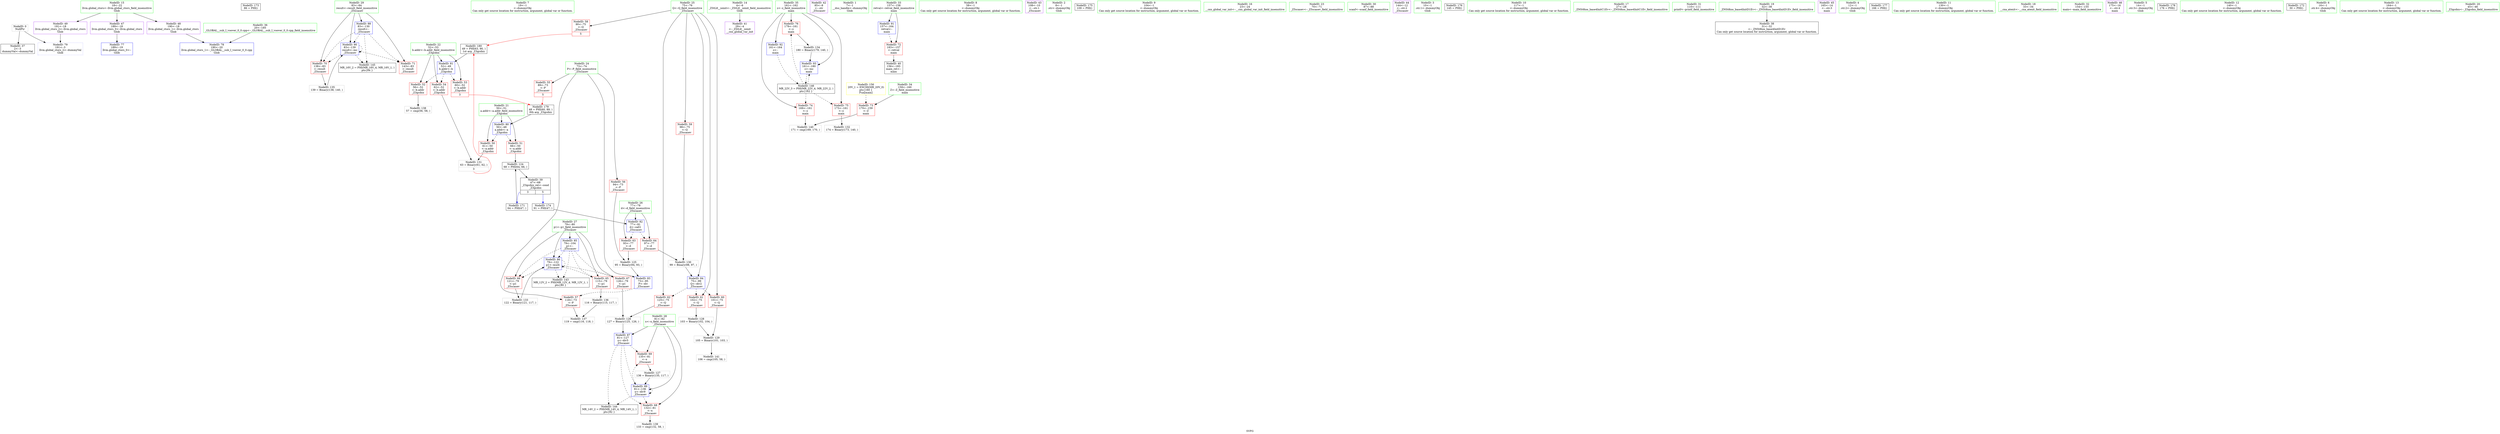 digraph "SVFG" {
	label="SVFG";

	Node0x5640dbd5b5c0 [shape=record,color=grey,label="{NodeID: 0\nNullPtr}"];
	Node0x5640dbd5b5c0 -> Node0x5640dbd703f0[style=solid];
	Node0x5640dbd5b5c0 -> Node0x5640dbd73780[style=solid];
	Node0x5640dbd87630 [shape=record,color=black,label="{NodeID: 173\n86 = PHI()\n}"];
	Node0x5640dbd740a0 [shape=record,color=blue,label="{NodeID: 90\n83\<--139\nresult\<--inc\n_Z5scasev\n}"];
	Node0x5640dbd740a0 -> Node0x5640dbd72fd0[style=dashed];
	Node0x5640dbd740a0 -> Node0x5640dbd730a0[style=dashed];
	Node0x5640dbd740a0 -> Node0x5640dbd740a0[style=dashed];
	Node0x5640dbd740a0 -> Node0x5640dbd7e440[style=dashed];
	Node0x5640dbd6e600 [shape=record,color=green,label="{NodeID: 7\n19\<--1\n\<--dummyObj\nCan only get source location for instruction, argument, global var or function.}"];
	Node0x5640dbd88490 [shape=record,color=black,label="{NodeID: 180\n49 = PHI(63, 90, )\n1st arg _Z3gcdxx }"];
	Node0x5640dbd88490 -> Node0x5640dbd73950[style=solid];
	Node0x5640dbd6ef00 [shape=record,color=green,label="{NodeID: 14\n4\<--6\n_ZStL8__ioinit\<--_ZStL8__ioinit_field_insensitive\nGlob }"];
	Node0x5640dbd6ef00 -> Node0x5640dbd70790[style=solid];
	Node0x5640dbd6f600 [shape=record,color=green,label="{NodeID: 21\n50\<--51\na.addr\<--a.addr_field_insensitive\n_Z3gcdxx\n}"];
	Node0x5640dbd6f600 -> Node0x5640dbd71f90[style=solid];
	Node0x5640dbd6f600 -> Node0x5640dbd72060[style=solid];
	Node0x5640dbd6f600 -> Node0x5640dbd73880[style=solid];
	Node0x5640dbd6fbe0 [shape=record,color=green,label="{NodeID: 28\n81\<--82\nx\<--x_field_insensitive\n_Z5scasev\n}"];
	Node0x5640dbd6fbe0 -> Node0x5640dbd72e30[style=solid];
	Node0x5640dbd6fbe0 -> Node0x5640dbd72f00[style=solid];
	Node0x5640dbd6fbe0 -> Node0x5640dbd73e30[style=solid];
	Node0x5640dbd6fbe0 -> Node0x5640dbd73fd0[style=solid];
	Node0x5640dbd70220 [shape=record,color=green,label="{NodeID: 35\n161\<--162\nz\<--z_field_insensitive\nmain\n}"];
	Node0x5640dbd70220 -> Node0x5640dbd73310[style=solid];
	Node0x5640dbd70220 -> Node0x5640dbd733e0[style=solid];
	Node0x5640dbd70220 -> Node0x5640dbd734b0[style=solid];
	Node0x5640dbd70220 -> Node0x5640dbd74240[style=solid];
	Node0x5640dbd70220 -> Node0x5640dbd74310[style=solid];
	Node0x5640dbd76c60 [shape=record,color=grey,label="{NodeID: 125\n95 = Binary(94, 93, )\n}"];
	Node0x5640dbd76c60 -> Node0x5640dbd73af0[style=solid];
	Node0x5640dbd70860 [shape=record,color=purple,label="{NodeID: 42\n85\<--8\n\<--.str\n_Z5scasev\n}"];
	Node0x5640dbd776e0 [shape=record,color=grey,label="{NodeID: 132\n174 = Binary(173, 140, )\n}"];
	Node0x5640dbd71e90 [shape=record,color=purple,label="{NodeID: 49\n191\<--18\nllvm.global_ctors_2\<--llvm.global_ctors\nGlob }"];
	Node0x5640dbd71e90 -> Node0x5640dbd73780[style=solid];
	Node0x5640dbd78970 [shape=record,color=grey,label="{NodeID: 139\n133 = cmp(132, 58, )\n}"];
	Node0x5640dbd72470 [shape=record,color=red,label="{NodeID: 56\n94\<--73\n\<--P\n_Z5scasev\n}"];
	Node0x5640dbd72470 -> Node0x5640dbd76c60[style=solid];
	Node0x5640dbd7e940 [shape=record,color=black,label="{NodeID: 146\nMR_22V_3 = PHI(MR_22V_4, MR_22V_2, )\npts\{162 \}\n}"];
	Node0x5640dbd7e940 -> Node0x5640dbd73310[style=dashed];
	Node0x5640dbd7e940 -> Node0x5640dbd733e0[style=dashed];
	Node0x5640dbd7e940 -> Node0x5640dbd734b0[style=dashed];
	Node0x5640dbd7e940 -> Node0x5640dbd74310[style=dashed];
	Node0x5640dbd72a20 [shape=record,color=red,label="{NodeID: 63\n93\<--77\n\<--d\n_Z5scasev\n}"];
	Node0x5640dbd72a20 -> Node0x5640dbd76c60[style=solid];
	Node0x5640dbd72fd0 [shape=record,color=red,label="{NodeID: 70\n138\<--83\n\<--result\n_Z5scasev\n}"];
	Node0x5640dbd72fd0 -> Node0x5640dbd718c0[style=solid];
	Node0x5640dbd73580 [shape=record,color=blue,label="{NodeID: 77\n189\<--19\nllvm.global_ctors_0\<--\nGlob }"];
	Node0x5640dbd73bc0 [shape=record,color=blue,label="{NodeID: 84\n75\<--99\nQ\<--div2\n_Z5scasev\n}"];
	Node0x5640dbd73bc0 -> Node0x5640dbd727b0[style=dashed];
	Node0x5640dbd73bc0 -> Node0x5640dbd72880[style=dashed];
	Node0x5640dbd73bc0 -> Node0x5640dbd72950[style=dashed];
	Node0x5640dbd6df00 [shape=record,color=green,label="{NodeID: 1\n7\<--1\n__dso_handle\<--dummyObj\nGlob }"];
	Node0x5640dbd87d20 [shape=record,color=black,label="{NodeID: 174\n91 = PHI(47, )\n}"];
	Node0x5640dbd87d20 -> Node0x5640dbd73a20[style=solid];
	Node0x5640dbd74170 [shape=record,color=blue,label="{NodeID: 91\n157\<--164\nretval\<--\nmain\n}"];
	Node0x5640dbd74170 -> Node0x5640dbd73170[style=dashed];
	Node0x5640dbd6e690 [shape=record,color=green,label="{NodeID: 8\n58\<--1\n\<--dummyObj\nCan only get source location for instruction, argument, global var or function.}"];
	Node0x5640dbd6f000 [shape=record,color=green,label="{NodeID: 15\n18\<--22\nllvm.global_ctors\<--llvm.global_ctors_field_insensitive\nGlob }"];
	Node0x5640dbd6f000 -> Node0x5640dbd70c70[style=solid];
	Node0x5640dbd6f000 -> Node0x5640dbd71d90[style=solid];
	Node0x5640dbd6f000 -> Node0x5640dbd71e90[style=solid];
	Node0x5640dbd6f6d0 [shape=record,color=green,label="{NodeID: 22\n52\<--53\nb.addr\<--b.addr_field_insensitive\n_Z3gcdxx\n}"];
	Node0x5640dbd6f6d0 -> Node0x5640dbd72130[style=solid];
	Node0x5640dbd6f6d0 -> Node0x5640dbd72200[style=solid];
	Node0x5640dbd6f6d0 -> Node0x5640dbd722d0[style=solid];
	Node0x5640dbd6f6d0 -> Node0x5640dbd73950[style=solid];
	Node0x5640dbd6fcb0 [shape=record,color=green,label="{NodeID: 29\n83\<--84\nresult\<--result_field_insensitive\n_Z5scasev\n}"];
	Node0x5640dbd6fcb0 -> Node0x5640dbd72fd0[style=solid];
	Node0x5640dbd6fcb0 -> Node0x5640dbd730a0[style=solid];
	Node0x5640dbd6fcb0 -> Node0x5640dbd73f00[style=solid];
	Node0x5640dbd6fcb0 -> Node0x5640dbd740a0[style=solid];
	Node0x5640dbd702f0 [shape=record,color=green,label="{NodeID: 36\n20\<--185\n_GLOBAL__sub_I_voover_0_0.cpp\<--_GLOBAL__sub_I_voover_0_0.cpp_field_insensitive\n}"];
	Node0x5640dbd702f0 -> Node0x5640dbd73680[style=solid];
	Node0x5640dbd76de0 [shape=record,color=grey,label="{NodeID: 126\n127 = Binary(125, 126, )\n}"];
	Node0x5640dbd76de0 -> Node0x5640dbd73e30[style=solid];
	Node0x5640dbd70930 [shape=record,color=purple,label="{NodeID: 43\n108\<--10\n\<--.str.1\n_Z5scasev\n}"];
	Node0x5640dbd715c0 [shape=record,color=grey,label="{NodeID: 133\n122 = Binary(121, 117, )\n}"];
	Node0x5640dbd715c0 -> Node0x5640dbd73d60[style=solid];
	Node0x5640dbd71f90 [shape=record,color=red,label="{NodeID: 50\n61\<--50\n\<--a.addr\n_Z3gcdxx\n}"];
	Node0x5640dbd71f90 -> Node0x5640dbd77560[style=solid];
	Node0x5640dbd78af0 [shape=record,color=grey,label="{NodeID: 140\n171 = cmp(169, 170, )\n}"];
	Node0x5640dbd72540 [shape=record,color=red,label="{NodeID: 57\n118\<--73\n\<--P\n_Z5scasev\n}"];
	Node0x5640dbd72540 -> Node0x5640dbd71bc0[style=solid];
	Node0x5640dbd72af0 [shape=record,color=red,label="{NodeID: 64\n97\<--77\n\<--d\n_Z5scasev\n}"];
	Node0x5640dbd72af0 -> Node0x5640dbd773e0[style=solid];
	Node0x5640dbd730a0 [shape=record,color=red,label="{NodeID: 71\n143\<--83\n\<--result\n_Z5scasev\n}"];
	Node0x5640dbd73680 [shape=record,color=blue,label="{NodeID: 78\n190\<--20\nllvm.global_ctors_1\<--_GLOBAL__sub_I_voover_0_0.cpp\nGlob }"];
	Node0x5640dbd73c90 [shape=record,color=blue,label="{NodeID: 85\n79\<--104\np1\<--\n_Z5scasev\n}"];
	Node0x5640dbd73c90 -> Node0x5640dbd72bc0[style=dashed];
	Node0x5640dbd73c90 -> Node0x5640dbd72c90[style=dashed];
	Node0x5640dbd73c90 -> Node0x5640dbd72d60[style=dashed];
	Node0x5640dbd73c90 -> Node0x5640dbd73d60[style=dashed];
	Node0x5640dbd73c90 -> Node0x5640dbd7da40[style=dashed];
	Node0x5640dbd6df90 [shape=record,color=green,label="{NodeID: 2\n8\<--1\n.str\<--dummyObj\nGlob }"];
	Node0x5640dbd87e80 [shape=record,color=black,label="{NodeID: 175\n109 = PHI()\n}"];
	Node0x5640dbd74240 [shape=record,color=blue,label="{NodeID: 92\n161\<--164\nz\<--\nmain\n}"];
	Node0x5640dbd74240 -> Node0x5640dbd7e940[style=dashed];
	Node0x5640dbd6e720 [shape=record,color=green,label="{NodeID: 9\n104\<--1\n\<--dummyObj\nCan only get source location for instruction, argument, global var or function.}"];
	Node0x5640dbd6f100 [shape=record,color=green,label="{NodeID: 16\n23\<--24\n__cxx_global_var_init\<--__cxx_global_var_init_field_insensitive\n}"];
	Node0x5640dbd6f7a0 [shape=record,color=green,label="{NodeID: 23\n70\<--71\n_Z5scasev\<--_Z5scasev_field_insensitive\n}"];
	Node0x5640dbd6fd80 [shape=record,color=green,label="{NodeID: 30\n87\<--88\nscanf\<--scanf_field_insensitive\n}"];
	Node0x5640dbd703f0 [shape=record,color=black,label="{NodeID: 37\n2\<--3\ndummyVal\<--dummyVal\n}"];
	Node0x5640dbd76f60 [shape=record,color=grey,label="{NodeID: 127\n136 = Binary(135, 117, )\n}"];
	Node0x5640dbd76f60 -> Node0x5640dbd73fd0[style=solid];
	Node0x5640dbd70a00 [shape=record,color=purple,label="{NodeID: 44\n144\<--12\n\<--.str.2\n_Z5scasev\n}"];
	Node0x5640dbd71740 [shape=record,color=grey,label="{NodeID: 134\n180 = Binary(179, 140, )\n}"];
	Node0x5640dbd71740 -> Node0x5640dbd74310[style=solid];
	Node0x5640dbd72060 [shape=record,color=red,label="{NodeID: 51\n66\<--50\n\<--a.addr\n_Z3gcdxx\n}"];
	Node0x5640dbd72060 -> Node0x5640dbbb8920[style=solid];
	Node0x5640dbd78c70 [shape=record,color=grey,label="{NodeID: 141\n106 = cmp(105, 58, )\n}"];
	Node0x5640dbd72610 [shape=record,color=red,label="{NodeID: 58\n90\<--75\n\<--Q\n_Z5scasev\n|{<s0>5}}"];
	Node0x5640dbd72610:s0 -> Node0x5640dbd88490[style=solid,color=red];
	Node0x5640dbd72bc0 [shape=record,color=red,label="{NodeID: 65\n115\<--79\n\<--p1\n_Z5scasev\n}"];
	Node0x5640dbd72bc0 -> Node0x5640dbd71a40[style=solid];
	Node0x5640dbd73170 [shape=record,color=red,label="{NodeID: 72\n183\<--157\n\<--retval\nmain\n}"];
	Node0x5640dbd73170 -> Node0x5640dbd706c0[style=solid];
	Node0x5640dbd73780 [shape=record,color=blue, style = dotted,label="{NodeID: 79\n191\<--3\nllvm.global_ctors_2\<--dummyVal\nGlob }"];
	Node0x5640dbd73d60 [shape=record,color=blue,label="{NodeID: 86\n79\<--122\np1\<--mul4\n_Z5scasev\n}"];
	Node0x5640dbd73d60 -> Node0x5640dbd72bc0[style=dashed];
	Node0x5640dbd73d60 -> Node0x5640dbd72c90[style=dashed];
	Node0x5640dbd73d60 -> Node0x5640dbd72d60[style=dashed];
	Node0x5640dbd73d60 -> Node0x5640dbd73d60[style=dashed];
	Node0x5640dbd73d60 -> Node0x5640dbd7da40[style=dashed];
	Node0x5640dbd6e020 [shape=record,color=green,label="{NodeID: 3\n10\<--1\n.str.1\<--dummyObj\nGlob }"];
	Node0x5640dbd87f50 [shape=record,color=black,label="{NodeID: 176\n145 = PHI()\n}"];
	Node0x5640dbd74310 [shape=record,color=blue,label="{NodeID: 93\n161\<--180\nz\<--inc\nmain\n}"];
	Node0x5640dbd74310 -> Node0x5640dbd7e940[style=dashed];
	Node0x5640dbd6ec90 [shape=record,color=green,label="{NodeID: 10\n117\<--1\n\<--dummyObj\nCan only get source location for instruction, argument, global var or function.}"];
	Node0x5640dbd6f200 [shape=record,color=green,label="{NodeID: 17\n27\<--28\n_ZNSt8ios_base4InitC1Ev\<--_ZNSt8ios_base4InitC1Ev_field_insensitive\n}"];
	Node0x5640dbd6f8a0 [shape=record,color=green,label="{NodeID: 24\n73\<--74\nP\<--P_field_insensitive\n_Z5scasev\n}"];
	Node0x5640dbd6f8a0 -> Node0x5640dbd723a0[style=solid];
	Node0x5640dbd6f8a0 -> Node0x5640dbd72470[style=solid];
	Node0x5640dbd6f8a0 -> Node0x5640dbd72540[style=solid];
	Node0x5640dbd6f8a0 -> Node0x5640dbd73af0[style=solid];
	Node0x5640dbd6fe80 [shape=record,color=green,label="{NodeID: 31\n110\<--111\nprintf\<--printf_field_insensitive\n}"];
	Node0x5640dbd704f0 [shape=record,color=black,label="{NodeID: 38\n31\<--32\n\<--_ZNSt8ios_base4InitD1Ev\nCan only get source location for instruction, argument, global var or function.}"];
	Node0x5640dbd770e0 [shape=record,color=grey,label="{NodeID: 128\n103 = Binary(102, 104, )\n}"];
	Node0x5640dbd770e0 -> Node0x5640dbd77260[style=solid];
	Node0x5640dbd70ad0 [shape=record,color=purple,label="{NodeID: 45\n165\<--14\n\<--.str.3\nmain\n}"];
	Node0x5640dbd718c0 [shape=record,color=grey,label="{NodeID: 135\n139 = Binary(138, 140, )\n}"];
	Node0x5640dbd718c0 -> Node0x5640dbd740a0[style=solid];
	Node0x5640dbd72130 [shape=record,color=red,label="{NodeID: 52\n56\<--52\n\<--b.addr\n_Z3gcdxx\n}"];
	Node0x5640dbd72130 -> Node0x5640dbd78830[style=solid];
	Node0x5640dbd726e0 [shape=record,color=red,label="{NodeID: 59\n98\<--75\n\<--Q\n_Z5scasev\n}"];
	Node0x5640dbd726e0 -> Node0x5640dbd773e0[style=solid];
	Node0x5640dbd72c90 [shape=record,color=red,label="{NodeID: 66\n121\<--79\n\<--p1\n_Z5scasev\n}"];
	Node0x5640dbd72c90 -> Node0x5640dbd715c0[style=solid];
	Node0x5640dbd808d0 [shape=record,color=yellow,style=double,label="{NodeID: 156\n20V_1 = ENCHI(MR_20V_0)\npts\{160 \}\nFun[main]}"];
	Node0x5640dbd808d0 -> Node0x5640dbd73240[style=dashed];
	Node0x5640dbd73240 [shape=record,color=red,label="{NodeID: 73\n170\<--159\n\<--Z\nmain\n}"];
	Node0x5640dbd73240 -> Node0x5640dbd78af0[style=solid];
	Node0x5640dbd73880 [shape=record,color=blue,label="{NodeID: 80\n50\<--48\na.addr\<--a\n_Z3gcdxx\n}"];
	Node0x5640dbd73880 -> Node0x5640dbd71f90[style=dashed];
	Node0x5640dbd73880 -> Node0x5640dbd72060[style=dashed];
	Node0x5640dbd73e30 [shape=record,color=blue,label="{NodeID: 87\n81\<--127\nx\<--div5\n_Z5scasev\n}"];
	Node0x5640dbd73e30 -> Node0x5640dbd72e30[style=dashed];
	Node0x5640dbd73e30 -> Node0x5640dbd72f00[style=dashed];
	Node0x5640dbd73e30 -> Node0x5640dbd73fd0[style=dashed];
	Node0x5640dbd73e30 -> Node0x5640dbd7df40[style=dashed];
	Node0x5640dbd6e0b0 [shape=record,color=green,label="{NodeID: 4\n12\<--1\n.str.2\<--dummyObj\nGlob }"];
	Node0x5640dbd88020 [shape=record,color=black,label="{NodeID: 177\n166 = PHI()\n}"];
	Node0x5640dbd6ed20 [shape=record,color=green,label="{NodeID: 11\n130\<--1\n\<--dummyObj\nCan only get source location for instruction, argument, global var or function.}"];
	Node0x5640dbd6f300 [shape=record,color=green,label="{NodeID: 18\n33\<--34\n__cxa_atexit\<--__cxa_atexit_field_insensitive\n}"];
	Node0x5640dbd6f970 [shape=record,color=green,label="{NodeID: 25\n75\<--76\nQ\<--Q_field_insensitive\n_Z5scasev\n}"];
	Node0x5640dbd6f970 -> Node0x5640dbd72610[style=solid];
	Node0x5640dbd6f970 -> Node0x5640dbd726e0[style=solid];
	Node0x5640dbd6f970 -> Node0x5640dbd727b0[style=solid];
	Node0x5640dbd6f970 -> Node0x5640dbd72880[style=solid];
	Node0x5640dbd6f970 -> Node0x5640dbd72950[style=solid];
	Node0x5640dbd6f970 -> Node0x5640dbd73bc0[style=solid];
	Node0x5640dbd6ff80 [shape=record,color=green,label="{NodeID: 32\n154\<--155\nmain\<--main_field_insensitive\n}"];
	Node0x5640dbd705f0 [shape=record,color=black,label="{NodeID: 39\n47\<--68\n_Z3gcdxx_ret\<--cond\n_Z3gcdxx\n|{<s0>3|<s1>5}}"];
	Node0x5640dbd705f0:s0 -> Node0x5640dbd87370[style=solid,color=blue];
	Node0x5640dbd705f0:s1 -> Node0x5640dbd87d20[style=solid,color=blue];
	Node0x5640dbd77260 [shape=record,color=grey,label="{NodeID: 129\n105 = Binary(101, 103, )\n}"];
	Node0x5640dbd77260 -> Node0x5640dbd78c70[style=solid];
	Node0x5640dbd70ba0 [shape=record,color=purple,label="{NodeID: 46\n175\<--16\n\<--.str.4\nmain\n}"];
	Node0x5640dbd71a40 [shape=record,color=grey,label="{NodeID: 136\n116 = Binary(115, 117, )\n}"];
	Node0x5640dbd71a40 -> Node0x5640dbd71bc0[style=solid];
	Node0x5640dbd72200 [shape=record,color=red,label="{NodeID: 53\n60\<--52\n\<--b.addr\n_Z3gcdxx\n|{<s0>3}}"];
	Node0x5640dbd72200:s0 -> Node0x5640dbd881c0[style=solid,color=red];
	Node0x5640dbd7da40 [shape=record,color=black,label="{NodeID: 143\nMR_12V_2 = PHI(MR_12V_4, MR_12V_1, )\npts\{80 \}\n}"];
	Node0x5640dbd727b0 [shape=record,color=red,label="{NodeID: 60\n101\<--75\n\<--Q\n_Z5scasev\n}"];
	Node0x5640dbd727b0 -> Node0x5640dbd77260[style=solid];
	Node0x5640dbd72d60 [shape=record,color=red,label="{NodeID: 67\n126\<--79\n\<--p1\n_Z5scasev\n}"];
	Node0x5640dbd72d60 -> Node0x5640dbd76de0[style=solid];
	Node0x5640dbd73310 [shape=record,color=red,label="{NodeID: 74\n169\<--161\n\<--z\nmain\n}"];
	Node0x5640dbd73310 -> Node0x5640dbd78af0[style=solid];
	Node0x5640dbd73950 [shape=record,color=blue,label="{NodeID: 81\n52\<--49\nb.addr\<--b\n_Z3gcdxx\n}"];
	Node0x5640dbd73950 -> Node0x5640dbd72130[style=dashed];
	Node0x5640dbd73950 -> Node0x5640dbd72200[style=dashed];
	Node0x5640dbd73950 -> Node0x5640dbd722d0[style=dashed];
	Node0x5640dbd87370 [shape=record,color=black,label="{NodeID: 171\n64 = PHI(47, )\n}"];
	Node0x5640dbd87370 -> Node0x5640dbbb8920[style=solid];
	Node0x5640dbd73f00 [shape=record,color=blue,label="{NodeID: 88\n83\<--130\nresult\<--\n_Z5scasev\n}"];
	Node0x5640dbd73f00 -> Node0x5640dbd72fd0[style=dashed];
	Node0x5640dbd73f00 -> Node0x5640dbd730a0[style=dashed];
	Node0x5640dbd73f00 -> Node0x5640dbd740a0[style=dashed];
	Node0x5640dbd73f00 -> Node0x5640dbd7e440[style=dashed];
	Node0x5640dbd6e4e0 [shape=record,color=green,label="{NodeID: 5\n14\<--1\n.str.3\<--dummyObj\nGlob }"];
	Node0x5640dbd880f0 [shape=record,color=black,label="{NodeID: 178\n176 = PHI()\n}"];
	Node0x5640dbd6edb0 [shape=record,color=green,label="{NodeID: 12\n140\<--1\n\<--dummyObj\nCan only get source location for instruction, argument, global var or function.}"];
	Node0x5640dbd6f400 [shape=record,color=green,label="{NodeID: 19\n32\<--38\n_ZNSt8ios_base4InitD1Ev\<--_ZNSt8ios_base4InitD1Ev_field_insensitive\n}"];
	Node0x5640dbd6f400 -> Node0x5640dbd704f0[style=solid];
	Node0x5640dbd6fa40 [shape=record,color=green,label="{NodeID: 26\n77\<--78\nd\<--d_field_insensitive\n_Z5scasev\n}"];
	Node0x5640dbd6fa40 -> Node0x5640dbd72a20[style=solid];
	Node0x5640dbd6fa40 -> Node0x5640dbd72af0[style=solid];
	Node0x5640dbd6fa40 -> Node0x5640dbd73a20[style=solid];
	Node0x5640dbd70080 [shape=record,color=green,label="{NodeID: 33\n157\<--158\nretval\<--retval_field_insensitive\nmain\n}"];
	Node0x5640dbd70080 -> Node0x5640dbd73170[style=solid];
	Node0x5640dbd70080 -> Node0x5640dbd74170[style=solid];
	Node0x5640dbd706c0 [shape=record,color=black,label="{NodeID: 40\n156\<--183\nmain_ret\<--\nmain\n}"];
	Node0x5640dbd773e0 [shape=record,color=grey,label="{NodeID: 130\n99 = Binary(98, 97, )\n}"];
	Node0x5640dbd773e0 -> Node0x5640dbd73bc0[style=solid];
	Node0x5640dbd70c70 [shape=record,color=purple,label="{NodeID: 47\n189\<--18\nllvm.global_ctors_0\<--llvm.global_ctors\nGlob }"];
	Node0x5640dbd70c70 -> Node0x5640dbd73580[style=solid];
	Node0x5640dbd71bc0 [shape=record,color=grey,label="{NodeID: 137\n119 = cmp(116, 118, )\n}"];
	Node0x5640dbd722d0 [shape=record,color=red,label="{NodeID: 54\n62\<--52\n\<--b.addr\n_Z3gcdxx\n}"];
	Node0x5640dbd722d0 -> Node0x5640dbd77560[style=solid];
	Node0x5640dbd7df40 [shape=record,color=black,label="{NodeID: 144\nMR_14V_2 = PHI(MR_14V_4, MR_14V_1, )\npts\{82 \}\n}"];
	Node0x5640dbd72880 [shape=record,color=red,label="{NodeID: 61\n102\<--75\n\<--Q\n_Z5scasev\n}"];
	Node0x5640dbd72880 -> Node0x5640dbd770e0[style=solid];
	Node0x5640dbd72e30 [shape=record,color=red,label="{NodeID: 68\n132\<--81\n\<--x\n_Z5scasev\n}"];
	Node0x5640dbd72e30 -> Node0x5640dbd78970[style=solid];
	Node0x5640dbd733e0 [shape=record,color=red,label="{NodeID: 75\n173\<--161\n\<--z\nmain\n}"];
	Node0x5640dbd733e0 -> Node0x5640dbd776e0[style=solid];
	Node0x5640dbd73a20 [shape=record,color=blue,label="{NodeID: 82\n77\<--91\nd\<--call1\n_Z5scasev\n}"];
	Node0x5640dbd73a20 -> Node0x5640dbd72a20[style=dashed];
	Node0x5640dbd73a20 -> Node0x5640dbd72af0[style=dashed];
	Node0x5640dbd87560 [shape=record,color=black,label="{NodeID: 172\n30 = PHI()\n}"];
	Node0x5640dbd73fd0 [shape=record,color=blue,label="{NodeID: 89\n81\<--136\nx\<--div9\n_Z5scasev\n}"];
	Node0x5640dbd73fd0 -> Node0x5640dbd72e30[style=dashed];
	Node0x5640dbd73fd0 -> Node0x5640dbd72f00[style=dashed];
	Node0x5640dbd73fd0 -> Node0x5640dbd73fd0[style=dashed];
	Node0x5640dbd73fd0 -> Node0x5640dbd7df40[style=dashed];
	Node0x5640dbd6e570 [shape=record,color=green,label="{NodeID: 6\n16\<--1\n.str.4\<--dummyObj\nGlob }"];
	Node0x5640dbd881c0 [shape=record,color=black,label="{NodeID: 179\n48 = PHI(60, 89, )\n0th arg _Z3gcdxx }"];
	Node0x5640dbd881c0 -> Node0x5640dbd73880[style=solid];
	Node0x5640dbd6ee40 [shape=record,color=green,label="{NodeID: 13\n164\<--1\n\<--dummyObj\nCan only get source location for instruction, argument, global var or function.}"];
	Node0x5640dbd6f500 [shape=record,color=green,label="{NodeID: 20\n45\<--46\n_Z3gcdxx\<--_Z3gcdxx_field_insensitive\n}"];
	Node0x5640dbd6fb10 [shape=record,color=green,label="{NodeID: 27\n79\<--80\np1\<--p1_field_insensitive\n_Z5scasev\n}"];
	Node0x5640dbd6fb10 -> Node0x5640dbd72bc0[style=solid];
	Node0x5640dbd6fb10 -> Node0x5640dbd72c90[style=solid];
	Node0x5640dbd6fb10 -> Node0x5640dbd72d60[style=solid];
	Node0x5640dbd6fb10 -> Node0x5640dbd73c90[style=solid];
	Node0x5640dbd6fb10 -> Node0x5640dbd73d60[style=solid];
	Node0x5640dbd70150 [shape=record,color=green,label="{NodeID: 34\n159\<--160\nZ\<--Z_field_insensitive\nmain\n}"];
	Node0x5640dbd70150 -> Node0x5640dbd73240[style=solid];
	Node0x5640dbbb8920 [shape=record,color=black,label="{NodeID: 124\n68 = PHI(64, 66, )\n}"];
	Node0x5640dbbb8920 -> Node0x5640dbd705f0[style=solid];
	Node0x5640dbd70790 [shape=record,color=purple,label="{NodeID: 41\n29\<--4\n\<--_ZStL8__ioinit\n__cxx_global_var_init\n}"];
	Node0x5640dbd77560 [shape=record,color=grey,label="{NodeID: 131\n63 = Binary(61, 62, )\n|{<s0>3}}"];
	Node0x5640dbd77560:s0 -> Node0x5640dbd88490[style=solid,color=red];
	Node0x5640dbd71d90 [shape=record,color=purple,label="{NodeID: 48\n190\<--18\nllvm.global_ctors_1\<--llvm.global_ctors\nGlob }"];
	Node0x5640dbd71d90 -> Node0x5640dbd73680[style=solid];
	Node0x5640dbd78830 [shape=record,color=grey,label="{NodeID: 138\n57 = cmp(56, 58, )\n}"];
	Node0x5640dbd723a0 [shape=record,color=red,label="{NodeID: 55\n89\<--73\n\<--P\n_Z5scasev\n|{<s0>5}}"];
	Node0x5640dbd723a0:s0 -> Node0x5640dbd881c0[style=solid,color=red];
	Node0x5640dbd7e440 [shape=record,color=black,label="{NodeID: 145\nMR_16V_2 = PHI(MR_16V_4, MR_16V_1, )\npts\{84 \}\n}"];
	Node0x5640dbd72950 [shape=record,color=red,label="{NodeID: 62\n125\<--75\n\<--Q\n_Z5scasev\n}"];
	Node0x5640dbd72950 -> Node0x5640dbd76de0[style=solid];
	Node0x5640dbd72f00 [shape=record,color=red,label="{NodeID: 69\n135\<--81\n\<--x\n_Z5scasev\n}"];
	Node0x5640dbd72f00 -> Node0x5640dbd76f60[style=solid];
	Node0x5640dbd734b0 [shape=record,color=red,label="{NodeID: 76\n179\<--161\n\<--z\nmain\n}"];
	Node0x5640dbd734b0 -> Node0x5640dbd71740[style=solid];
	Node0x5640dbd73af0 [shape=record,color=blue,label="{NodeID: 83\n73\<--95\nP\<--div\n_Z5scasev\n}"];
	Node0x5640dbd73af0 -> Node0x5640dbd72540[style=dashed];
}
